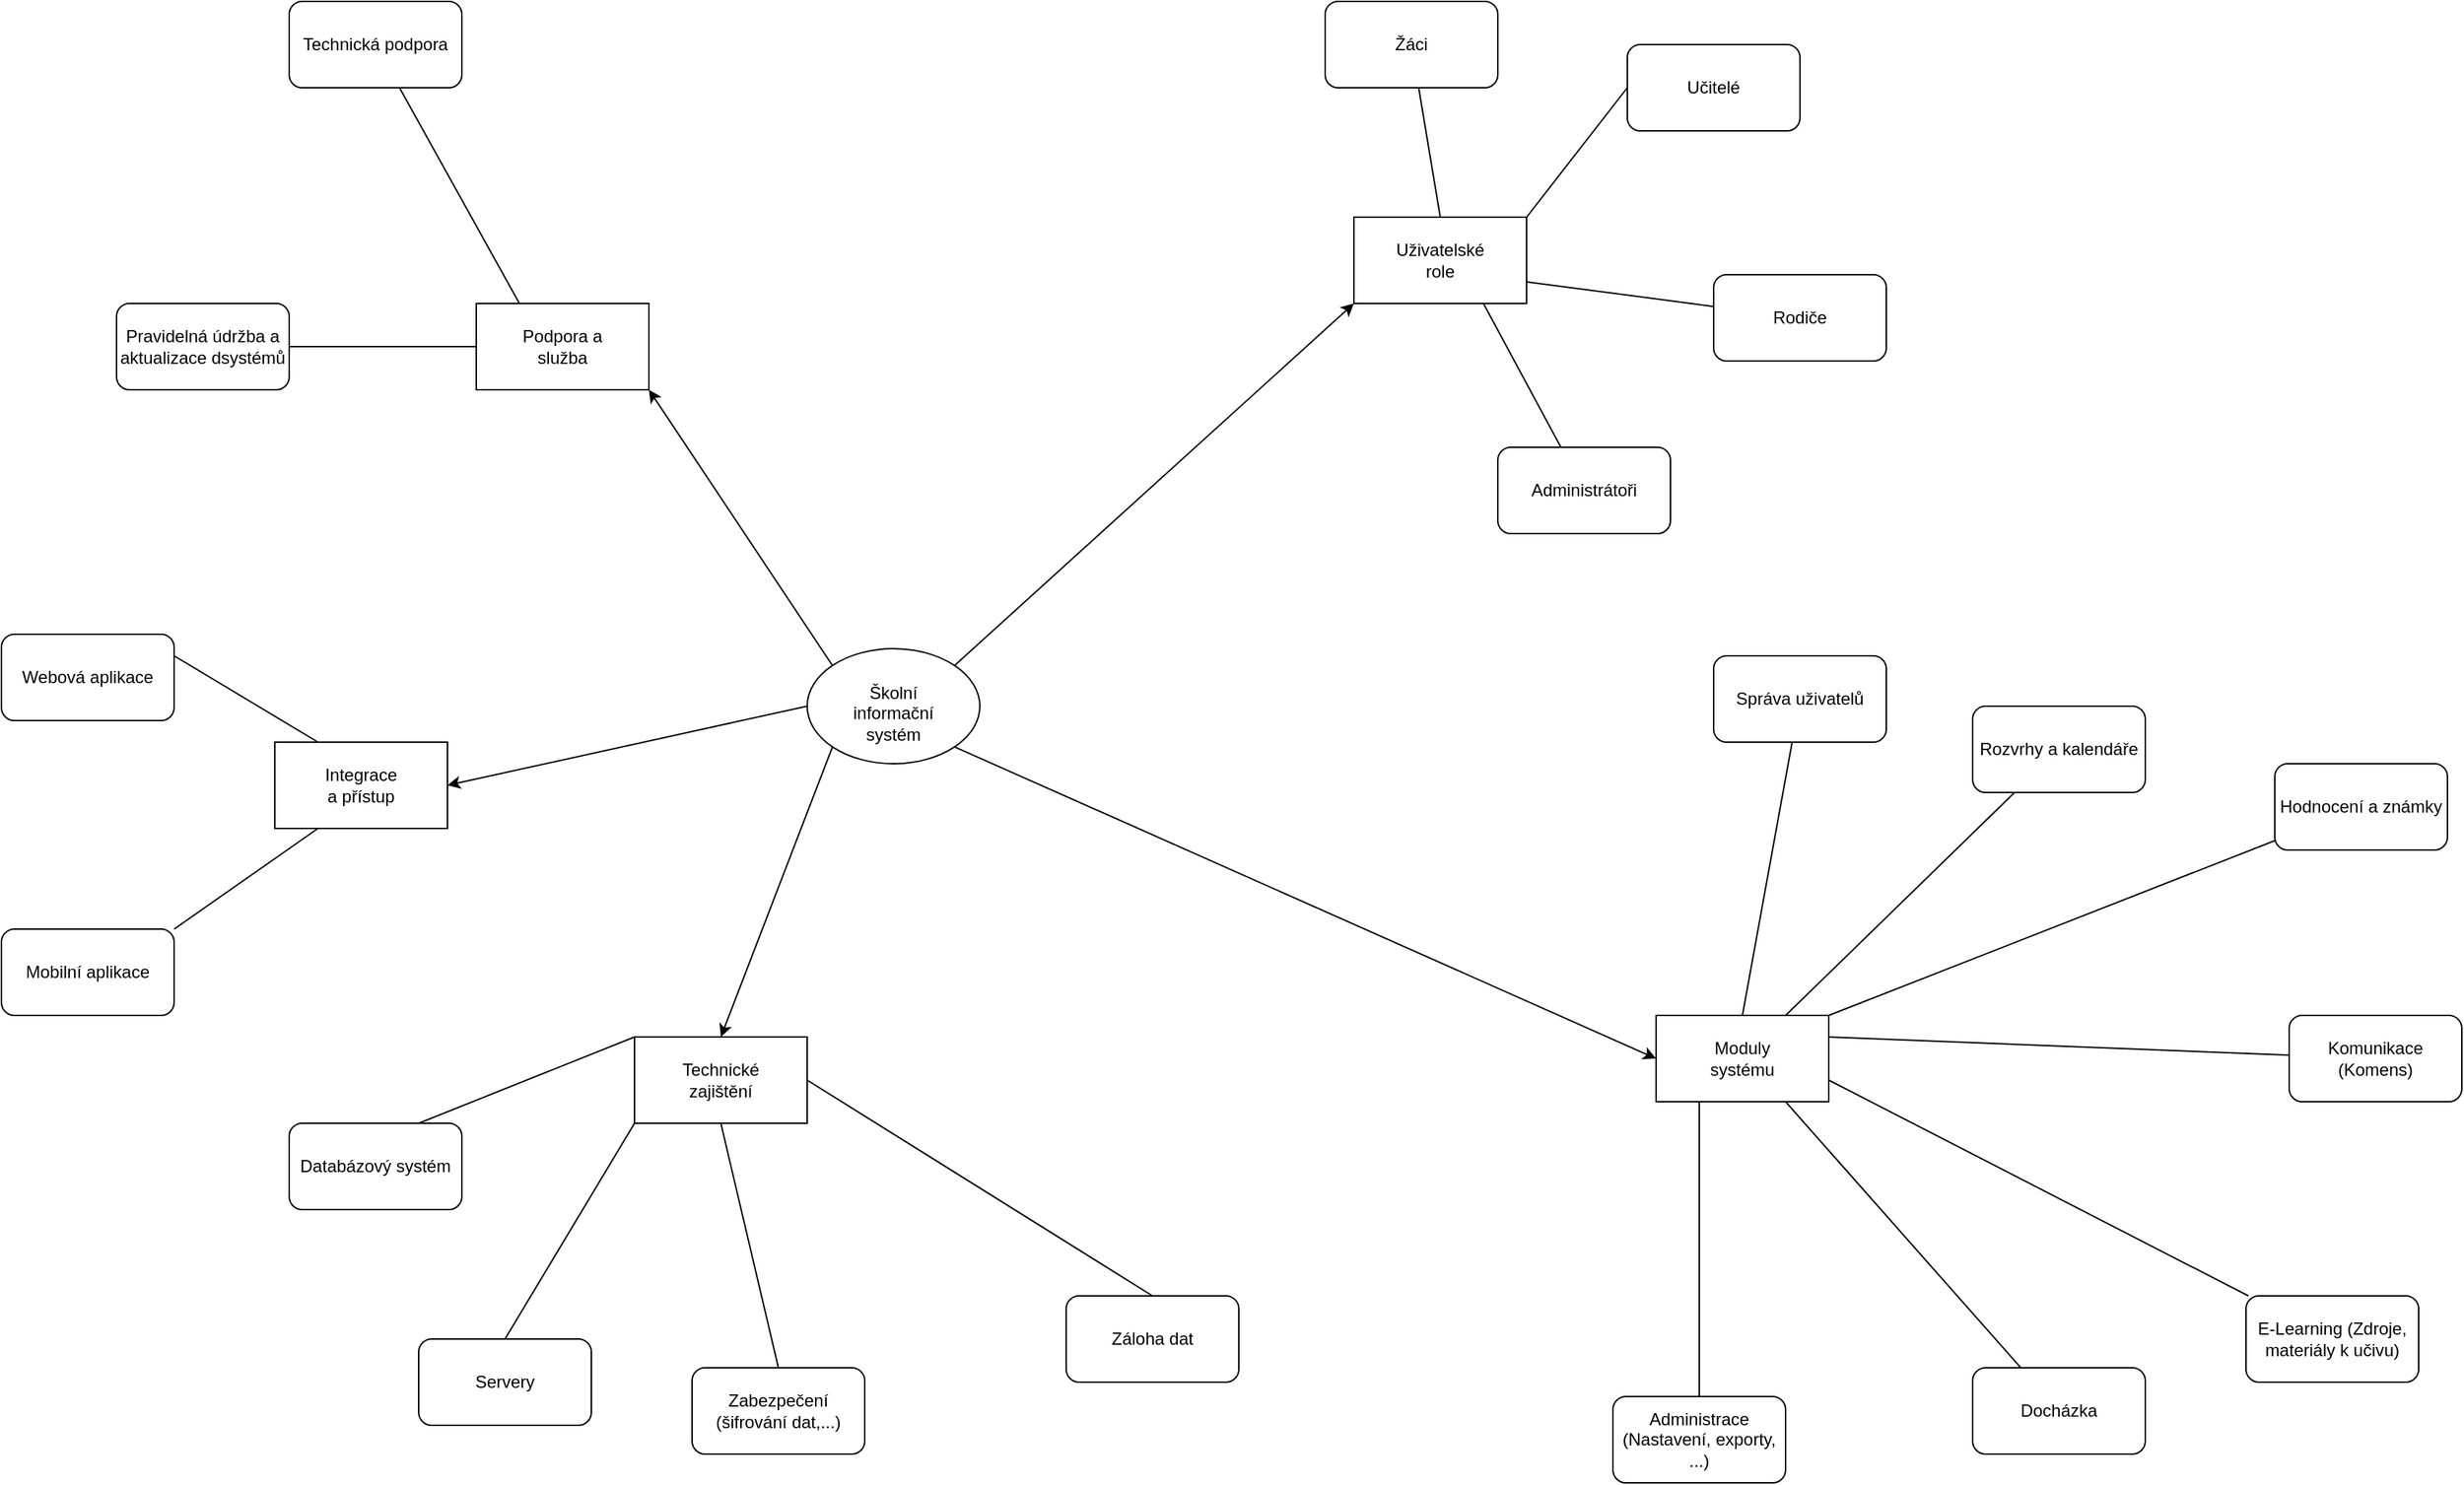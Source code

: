 <mxfile version="26.0.7">
  <diagram name="Page-1" id="G8dcWOJ8Vou3sP09Im2d">
    <mxGraphModel dx="2967" dy="1158" grid="1" gridSize="10" guides="1" tooltips="1" connect="1" arrows="1" fold="1" page="1" pageScale="1" pageWidth="827" pageHeight="1169" math="0" shadow="0">
      <root>
        <mxCell id="0" />
        <mxCell id="1" parent="0" />
        <mxCell id="X7PPpebNRbZw7yy7bUcj-3" value="" style="ellipse;whiteSpace=wrap;html=1;" vertex="1" parent="1">
          <mxGeometry x="290" y="460" width="120" height="80" as="geometry" />
        </mxCell>
        <mxCell id="X7PPpebNRbZw7yy7bUcj-5" value="Školní informační systém" style="text;html=1;align=center;verticalAlign=middle;whiteSpace=wrap;rounded=0;" vertex="1" parent="1">
          <mxGeometry x="320" y="490" width="60" height="30" as="geometry" />
        </mxCell>
        <mxCell id="X7PPpebNRbZw7yy7bUcj-6" value="" style="endArrow=classic;html=1;rounded=0;exitX=1;exitY=0;exitDx=0;exitDy=0;entryX=0;entryY=1;entryDx=0;entryDy=0;" edge="1" parent="1" source="X7PPpebNRbZw7yy7bUcj-3" target="X7PPpebNRbZw7yy7bUcj-7">
          <mxGeometry width="50" height="50" relative="1" as="geometry">
            <mxPoint x="330" y="530" as="sourcePoint" />
            <mxPoint x="550" y="370" as="targetPoint" />
          </mxGeometry>
        </mxCell>
        <mxCell id="X7PPpebNRbZw7yy7bUcj-7" value="" style="rounded=0;whiteSpace=wrap;html=1;" vertex="1" parent="1">
          <mxGeometry x="670" y="160" width="120" height="60" as="geometry" />
        </mxCell>
        <mxCell id="X7PPpebNRbZw7yy7bUcj-8" value="" style="rounded=0;whiteSpace=wrap;html=1;" vertex="1" parent="1">
          <mxGeometry x="880" y="715" width="120" height="60" as="geometry" />
        </mxCell>
        <mxCell id="X7PPpebNRbZw7yy7bUcj-9" value="" style="endArrow=classic;html=1;rounded=0;entryX=0;entryY=0.5;entryDx=0;entryDy=0;exitX=1;exitY=1;exitDx=0;exitDy=0;" edge="1" parent="1" source="X7PPpebNRbZw7yy7bUcj-3" target="X7PPpebNRbZw7yy7bUcj-8">
          <mxGeometry width="50" height="50" relative="1" as="geometry">
            <mxPoint x="330" y="530" as="sourcePoint" />
            <mxPoint x="380" y="480" as="targetPoint" />
          </mxGeometry>
        </mxCell>
        <mxCell id="X7PPpebNRbZw7yy7bUcj-10" value="" style="rounded=0;whiteSpace=wrap;html=1;" vertex="1" parent="1">
          <mxGeometry x="170" y="730" width="120" height="60" as="geometry" />
        </mxCell>
        <mxCell id="X7PPpebNRbZw7yy7bUcj-11" value="" style="rounded=0;whiteSpace=wrap;html=1;" vertex="1" parent="1">
          <mxGeometry x="-80" y="525" width="120" height="60" as="geometry" />
        </mxCell>
        <mxCell id="X7PPpebNRbZw7yy7bUcj-12" value="" style="rounded=0;whiteSpace=wrap;html=1;" vertex="1" parent="1">
          <mxGeometry x="60" y="220" width="120" height="60" as="geometry" />
        </mxCell>
        <mxCell id="X7PPpebNRbZw7yy7bUcj-13" value="" style="endArrow=classic;html=1;rounded=0;exitX=0;exitY=0;exitDx=0;exitDy=0;entryX=1;entryY=1;entryDx=0;entryDy=0;" edge="1" parent="1" source="X7PPpebNRbZw7yy7bUcj-3" target="X7PPpebNRbZw7yy7bUcj-12">
          <mxGeometry width="50" height="50" relative="1" as="geometry">
            <mxPoint x="330" y="530" as="sourcePoint" />
            <mxPoint x="380" y="480" as="targetPoint" />
          </mxGeometry>
        </mxCell>
        <mxCell id="X7PPpebNRbZw7yy7bUcj-14" value="" style="endArrow=classic;html=1;rounded=0;exitX=0;exitY=1;exitDx=0;exitDy=0;entryX=0.5;entryY=0;entryDx=0;entryDy=0;" edge="1" parent="1" source="X7PPpebNRbZw7yy7bUcj-3" target="X7PPpebNRbZw7yy7bUcj-10">
          <mxGeometry width="50" height="50" relative="1" as="geometry">
            <mxPoint x="330" y="690" as="sourcePoint" />
            <mxPoint x="380" y="640" as="targetPoint" />
          </mxGeometry>
        </mxCell>
        <mxCell id="X7PPpebNRbZw7yy7bUcj-15" value="" style="endArrow=classic;html=1;rounded=0;exitX=0;exitY=0.5;exitDx=0;exitDy=0;entryX=1;entryY=0.5;entryDx=0;entryDy=0;" edge="1" parent="1" source="X7PPpebNRbZw7yy7bUcj-3" target="X7PPpebNRbZw7yy7bUcj-11">
          <mxGeometry width="50" height="50" relative="1" as="geometry">
            <mxPoint x="300" y="470" as="sourcePoint" />
            <mxPoint x="350" y="420" as="targetPoint" />
          </mxGeometry>
        </mxCell>
        <mxCell id="X7PPpebNRbZw7yy7bUcj-16" value="Uživatelské role" style="text;html=1;align=center;verticalAlign=middle;whiteSpace=wrap;rounded=0;" vertex="1" parent="1">
          <mxGeometry x="700" y="175" width="60" height="30" as="geometry" />
        </mxCell>
        <mxCell id="X7PPpebNRbZw7yy7bUcj-17" value="Moduly systému" style="text;html=1;align=center;verticalAlign=middle;whiteSpace=wrap;rounded=0;" vertex="1" parent="1">
          <mxGeometry x="910" y="730" width="60" height="30" as="geometry" />
        </mxCell>
        <mxCell id="X7PPpebNRbZw7yy7bUcj-18" value="Technické zajištění" style="text;html=1;align=center;verticalAlign=middle;whiteSpace=wrap;rounded=0;" vertex="1" parent="1">
          <mxGeometry x="200" y="745" width="60" height="30" as="geometry" />
        </mxCell>
        <mxCell id="X7PPpebNRbZw7yy7bUcj-19" value="Integrace a přístup" style="text;html=1;align=center;verticalAlign=middle;whiteSpace=wrap;rounded=0;" vertex="1" parent="1">
          <mxGeometry x="-50" y="540" width="60" height="30" as="geometry" />
        </mxCell>
        <mxCell id="X7PPpebNRbZw7yy7bUcj-20" value="Podpora a služba" style="text;html=1;align=center;verticalAlign=middle;whiteSpace=wrap;rounded=0;" vertex="1" parent="1">
          <mxGeometry x="90" y="235" width="60" height="30" as="geometry" />
        </mxCell>
        <mxCell id="X7PPpebNRbZw7yy7bUcj-21" value="" style="endArrow=none;html=1;rounded=0;exitX=0.5;exitY=0;exitDx=0;exitDy=0;" edge="1" parent="1" source="X7PPpebNRbZw7yy7bUcj-7" target="X7PPpebNRbZw7yy7bUcj-22">
          <mxGeometry width="50" height="50" relative="1" as="geometry">
            <mxPoint x="300" y="300" as="sourcePoint" />
            <mxPoint x="740" y="160" as="targetPoint" />
          </mxGeometry>
        </mxCell>
        <mxCell id="X7PPpebNRbZw7yy7bUcj-22" value="Žáci" style="rounded=1;whiteSpace=wrap;html=1;" vertex="1" parent="1">
          <mxGeometry x="650" y="10" width="120" height="60" as="geometry" />
        </mxCell>
        <mxCell id="X7PPpebNRbZw7yy7bUcj-23" value="Učitelé" style="rounded=1;whiteSpace=wrap;html=1;" vertex="1" parent="1">
          <mxGeometry x="860" y="40" width="120" height="60" as="geometry" />
        </mxCell>
        <mxCell id="X7PPpebNRbZw7yy7bUcj-24" value="" style="endArrow=none;html=1;rounded=0;exitX=1;exitY=0;exitDx=0;exitDy=0;entryX=0;entryY=0.5;entryDx=0;entryDy=0;" edge="1" parent="1" source="X7PPpebNRbZw7yy7bUcj-7" target="X7PPpebNRbZw7yy7bUcj-23">
          <mxGeometry width="50" height="50" relative="1" as="geometry">
            <mxPoint x="740" y="280" as="sourcePoint" />
            <mxPoint x="790" y="230" as="targetPoint" />
          </mxGeometry>
        </mxCell>
        <mxCell id="X7PPpebNRbZw7yy7bUcj-25" value="" style="endArrow=none;html=1;rounded=0;exitX=1;exitY=0.75;exitDx=0;exitDy=0;" edge="1" parent="1" source="X7PPpebNRbZw7yy7bUcj-7" target="X7PPpebNRbZw7yy7bUcj-26">
          <mxGeometry width="50" height="50" relative="1" as="geometry">
            <mxPoint x="740" y="280" as="sourcePoint" />
            <mxPoint x="820" y="360" as="targetPoint" />
          </mxGeometry>
        </mxCell>
        <mxCell id="X7PPpebNRbZw7yy7bUcj-26" value="Rodiče" style="rounded=1;whiteSpace=wrap;html=1;" vertex="1" parent="1">
          <mxGeometry x="920" y="200.0" width="120" height="60" as="geometry" />
        </mxCell>
        <mxCell id="X7PPpebNRbZw7yy7bUcj-27" value="" style="endArrow=none;html=1;rounded=0;exitX=0.75;exitY=1;exitDx=0;exitDy=0;" edge="1" parent="1" source="X7PPpebNRbZw7yy7bUcj-7" target="X7PPpebNRbZw7yy7bUcj-28">
          <mxGeometry width="50" height="50" relative="1" as="geometry">
            <mxPoint x="740" y="280" as="sourcePoint" />
            <mxPoint x="690" y="450" as="targetPoint" />
          </mxGeometry>
        </mxCell>
        <mxCell id="X7PPpebNRbZw7yy7bUcj-28" value="Administrátoři" style="rounded=1;whiteSpace=wrap;html=1;" vertex="1" parent="1">
          <mxGeometry x="770" y="320.0" width="120" height="60" as="geometry" />
        </mxCell>
        <mxCell id="X7PPpebNRbZw7yy7bUcj-32" value="Záloha dat" style="rounded=1;whiteSpace=wrap;html=1;" vertex="1" parent="1">
          <mxGeometry x="470" y="910" width="120" height="60" as="geometry" />
        </mxCell>
        <mxCell id="X7PPpebNRbZw7yy7bUcj-33" value="Zabezpečení (šifrování dat,...)" style="rounded=1;whiteSpace=wrap;html=1;" vertex="1" parent="1">
          <mxGeometry x="210" y="960" width="120" height="60" as="geometry" />
        </mxCell>
        <mxCell id="X7PPpebNRbZw7yy7bUcj-34" value="Servery" style="rounded=1;whiteSpace=wrap;html=1;" vertex="1" parent="1">
          <mxGeometry x="20" y="940" width="120" height="60" as="geometry" />
        </mxCell>
        <mxCell id="X7PPpebNRbZw7yy7bUcj-35" value="Databázový systém" style="rounded=1;whiteSpace=wrap;html=1;" vertex="1" parent="1">
          <mxGeometry x="-70" y="790" width="120" height="60" as="geometry" />
        </mxCell>
        <mxCell id="X7PPpebNRbZw7yy7bUcj-37" value="Mobilní aplikace" style="rounded=1;whiteSpace=wrap;html=1;" vertex="1" parent="1">
          <mxGeometry x="-270" y="655" width="120" height="60" as="geometry" />
        </mxCell>
        <mxCell id="X7PPpebNRbZw7yy7bUcj-38" value="Webová aplikace" style="rounded=1;whiteSpace=wrap;html=1;" vertex="1" parent="1">
          <mxGeometry x="-270" y="450" width="120" height="60" as="geometry" />
        </mxCell>
        <mxCell id="X7PPpebNRbZw7yy7bUcj-40" value="" style="endArrow=none;html=1;rounded=0;exitX=1;exitY=0;exitDx=0;exitDy=0;entryX=0.25;entryY=1;entryDx=0;entryDy=0;" edge="1" parent="1" source="X7PPpebNRbZw7yy7bUcj-37" target="X7PPpebNRbZw7yy7bUcj-11">
          <mxGeometry width="50" height="50" relative="1" as="geometry">
            <mxPoint x="-10" y="650" as="sourcePoint" />
            <mxPoint x="40" y="600" as="targetPoint" />
          </mxGeometry>
        </mxCell>
        <mxCell id="X7PPpebNRbZw7yy7bUcj-41" value="" style="endArrow=none;html=1;rounded=0;exitX=1;exitY=0.25;exitDx=0;exitDy=0;entryX=0.25;entryY=0;entryDx=0;entryDy=0;" edge="1" parent="1" source="X7PPpebNRbZw7yy7bUcj-38" target="X7PPpebNRbZw7yy7bUcj-11">
          <mxGeometry width="50" height="50" relative="1" as="geometry">
            <mxPoint x="-10" y="650" as="sourcePoint" />
            <mxPoint x="40" y="600" as="targetPoint" />
          </mxGeometry>
        </mxCell>
        <mxCell id="X7PPpebNRbZw7yy7bUcj-42" value="" style="endArrow=none;html=1;rounded=0;exitX=0.5;exitY=0;exitDx=0;exitDy=0;entryX=1;entryY=0.5;entryDx=0;entryDy=0;" edge="1" parent="1" source="X7PPpebNRbZw7yy7bUcj-32" target="X7PPpebNRbZw7yy7bUcj-10">
          <mxGeometry width="50" height="50" relative="1" as="geometry">
            <mxPoint x="260" y="800" as="sourcePoint" />
            <mxPoint x="310" y="750" as="targetPoint" />
          </mxGeometry>
        </mxCell>
        <mxCell id="X7PPpebNRbZw7yy7bUcj-43" value="" style="endArrow=none;html=1;rounded=0;exitX=0.5;exitY=0;exitDx=0;exitDy=0;entryX=0.5;entryY=1;entryDx=0;entryDy=0;" edge="1" parent="1" source="X7PPpebNRbZw7yy7bUcj-33" target="X7PPpebNRbZw7yy7bUcj-10">
          <mxGeometry width="50" height="50" relative="1" as="geometry">
            <mxPoint x="260" y="800" as="sourcePoint" />
            <mxPoint x="310" y="750" as="targetPoint" />
          </mxGeometry>
        </mxCell>
        <mxCell id="X7PPpebNRbZw7yy7bUcj-44" value="" style="endArrow=none;html=1;rounded=0;exitX=0.5;exitY=0;exitDx=0;exitDy=0;entryX=0;entryY=1;entryDx=0;entryDy=0;" edge="1" parent="1" source="X7PPpebNRbZw7yy7bUcj-34" target="X7PPpebNRbZw7yy7bUcj-10">
          <mxGeometry width="50" height="50" relative="1" as="geometry">
            <mxPoint x="300" y="850" as="sourcePoint" />
            <mxPoint x="350" y="800" as="targetPoint" />
          </mxGeometry>
        </mxCell>
        <mxCell id="X7PPpebNRbZw7yy7bUcj-45" value="" style="endArrow=none;html=1;rounded=0;exitX=0.75;exitY=0;exitDx=0;exitDy=0;entryX=0;entryY=0;entryDx=0;entryDy=0;" edge="1" parent="1" source="X7PPpebNRbZw7yy7bUcj-35" target="X7PPpebNRbZw7yy7bUcj-10">
          <mxGeometry width="50" height="50" relative="1" as="geometry">
            <mxPoint x="300" y="850" as="sourcePoint" />
            <mxPoint x="350" y="800" as="targetPoint" />
          </mxGeometry>
        </mxCell>
        <mxCell id="X7PPpebNRbZw7yy7bUcj-46" value="" style="endArrow=none;html=1;rounded=0;exitX=0;exitY=0.5;exitDx=0;exitDy=0;" edge="1" parent="1" source="X7PPpebNRbZw7yy7bUcj-12" target="X7PPpebNRbZw7yy7bUcj-47">
          <mxGeometry width="50" height="50" relative="1" as="geometry">
            <mxPoint x="240" y="330" as="sourcePoint" />
            <mxPoint x="-130" y="250" as="targetPoint" />
          </mxGeometry>
        </mxCell>
        <mxCell id="X7PPpebNRbZw7yy7bUcj-47" value="Pravidelná údržba a aktualizace dsystémů" style="rounded=1;whiteSpace=wrap;html=1;" vertex="1" parent="1">
          <mxGeometry x="-190" y="220" width="120" height="60" as="geometry" />
        </mxCell>
        <mxCell id="X7PPpebNRbZw7yy7bUcj-48" value="" style="endArrow=none;html=1;rounded=0;exitX=0.25;exitY=0;exitDx=0;exitDy=0;" edge="1" parent="1" source="X7PPpebNRbZw7yy7bUcj-12" target="X7PPpebNRbZw7yy7bUcj-49">
          <mxGeometry width="50" height="50" relative="1" as="geometry">
            <mxPoint x="240" y="330" as="sourcePoint" />
            <mxPoint x="-10" y="40" as="targetPoint" />
          </mxGeometry>
        </mxCell>
        <mxCell id="X7PPpebNRbZw7yy7bUcj-49" value="Technická podpora" style="rounded=1;whiteSpace=wrap;html=1;" vertex="1" parent="1">
          <mxGeometry x="-70" y="10" width="120" height="60" as="geometry" />
        </mxCell>
        <mxCell id="X7PPpebNRbZw7yy7bUcj-50" value="" style="endArrow=none;html=1;rounded=0;exitX=0.25;exitY=1;exitDx=0;exitDy=0;" edge="1" parent="1" source="X7PPpebNRbZw7yy7bUcj-8" target="X7PPpebNRbZw7yy7bUcj-63">
          <mxGeometry width="50" height="50" relative="1" as="geometry">
            <mxPoint x="940" y="760" as="sourcePoint" />
            <mxPoint x="910" y="1010" as="targetPoint" />
          </mxGeometry>
        </mxCell>
        <mxCell id="X7PPpebNRbZw7yy7bUcj-51" value="" style="endArrow=none;html=1;rounded=0;exitX=0.75;exitY=1;exitDx=0;exitDy=0;" edge="1" parent="1" source="X7PPpebNRbZw7yy7bUcj-8" target="X7PPpebNRbZw7yy7bUcj-62">
          <mxGeometry width="50" height="50" relative="1" as="geometry">
            <mxPoint x="940" y="760" as="sourcePoint" />
            <mxPoint x="1070" y="960" as="targetPoint" />
          </mxGeometry>
        </mxCell>
        <mxCell id="X7PPpebNRbZw7yy7bUcj-52" value="" style="endArrow=none;html=1;rounded=0;exitX=1;exitY=0.75;exitDx=0;exitDy=0;" edge="1" parent="1" source="X7PPpebNRbZw7yy7bUcj-8" target="X7PPpebNRbZw7yy7bUcj-61">
          <mxGeometry width="50" height="50" relative="1" as="geometry">
            <mxPoint x="940" y="760" as="sourcePoint" />
            <mxPoint x="1310" y="870" as="targetPoint" />
          </mxGeometry>
        </mxCell>
        <mxCell id="X7PPpebNRbZw7yy7bUcj-53" value="" style="endArrow=none;html=1;rounded=0;exitX=1;exitY=0.25;exitDx=0;exitDy=0;" edge="1" parent="1" source="X7PPpebNRbZw7yy7bUcj-8" target="X7PPpebNRbZw7yy7bUcj-60">
          <mxGeometry width="50" height="50" relative="1" as="geometry">
            <mxPoint x="940" y="760" as="sourcePoint" />
            <mxPoint x="1330" y="760" as="targetPoint" />
          </mxGeometry>
        </mxCell>
        <mxCell id="X7PPpebNRbZw7yy7bUcj-54" value="" style="endArrow=none;html=1;rounded=0;exitX=1;exitY=0;exitDx=0;exitDy=0;" edge="1" parent="1" source="X7PPpebNRbZw7yy7bUcj-8" target="X7PPpebNRbZw7yy7bUcj-59">
          <mxGeometry width="50" height="50" relative="1" as="geometry">
            <mxPoint x="940" y="760" as="sourcePoint" />
            <mxPoint x="1320" y="540" as="targetPoint" />
          </mxGeometry>
        </mxCell>
        <mxCell id="X7PPpebNRbZw7yy7bUcj-55" value="" style="endArrow=none;html=1;rounded=0;exitX=0.75;exitY=0;exitDx=0;exitDy=0;" edge="1" parent="1" source="X7PPpebNRbZw7yy7bUcj-8" target="X7PPpebNRbZw7yy7bUcj-58">
          <mxGeometry width="50" height="50" relative="1" as="geometry">
            <mxPoint x="940" y="760" as="sourcePoint" />
            <mxPoint x="1050" y="530" as="targetPoint" />
          </mxGeometry>
        </mxCell>
        <mxCell id="X7PPpebNRbZw7yy7bUcj-56" value="" style="endArrow=none;html=1;rounded=0;exitX=0.5;exitY=0;exitDx=0;exitDy=0;" edge="1" parent="1" source="X7PPpebNRbZw7yy7bUcj-8" target="X7PPpebNRbZw7yy7bUcj-57">
          <mxGeometry width="50" height="50" relative="1" as="geometry">
            <mxPoint x="940" y="760" as="sourcePoint" />
            <mxPoint x="940" y="490" as="targetPoint" />
          </mxGeometry>
        </mxCell>
        <mxCell id="X7PPpebNRbZw7yy7bUcj-57" value="Správa uživatelů" style="rounded=1;whiteSpace=wrap;html=1;" vertex="1" parent="1">
          <mxGeometry x="920" y="465" width="120" height="60" as="geometry" />
        </mxCell>
        <mxCell id="X7PPpebNRbZw7yy7bUcj-58" value="Rozvrhy a kalendáře" style="rounded=1;whiteSpace=wrap;html=1;" vertex="1" parent="1">
          <mxGeometry x="1100" y="500" width="120" height="60" as="geometry" />
        </mxCell>
        <mxCell id="X7PPpebNRbZw7yy7bUcj-59" value="Hodnocení a známky" style="rounded=1;whiteSpace=wrap;html=1;" vertex="1" parent="1">
          <mxGeometry x="1310" y="540" width="120" height="60" as="geometry" />
        </mxCell>
        <mxCell id="X7PPpebNRbZw7yy7bUcj-60" value="Komunikace (Komens)" style="rounded=1;whiteSpace=wrap;html=1;" vertex="1" parent="1">
          <mxGeometry x="1320" y="715" width="120" height="60" as="geometry" />
        </mxCell>
        <mxCell id="X7PPpebNRbZw7yy7bUcj-61" value="E-Learning (Zdroje, materiály k učivu)" style="rounded=1;whiteSpace=wrap;html=1;" vertex="1" parent="1">
          <mxGeometry x="1290" y="910" width="120" height="60" as="geometry" />
        </mxCell>
        <mxCell id="X7PPpebNRbZw7yy7bUcj-62" value="Docházka" style="rounded=1;whiteSpace=wrap;html=1;" vertex="1" parent="1">
          <mxGeometry x="1100" y="960" width="120" height="60" as="geometry" />
        </mxCell>
        <mxCell id="X7PPpebNRbZw7yy7bUcj-63" value="Administrace (Nastavení, exporty, ...)" style="rounded=1;whiteSpace=wrap;html=1;" vertex="1" parent="1">
          <mxGeometry x="850" y="980" width="120" height="60" as="geometry" />
        </mxCell>
      </root>
    </mxGraphModel>
  </diagram>
</mxfile>

